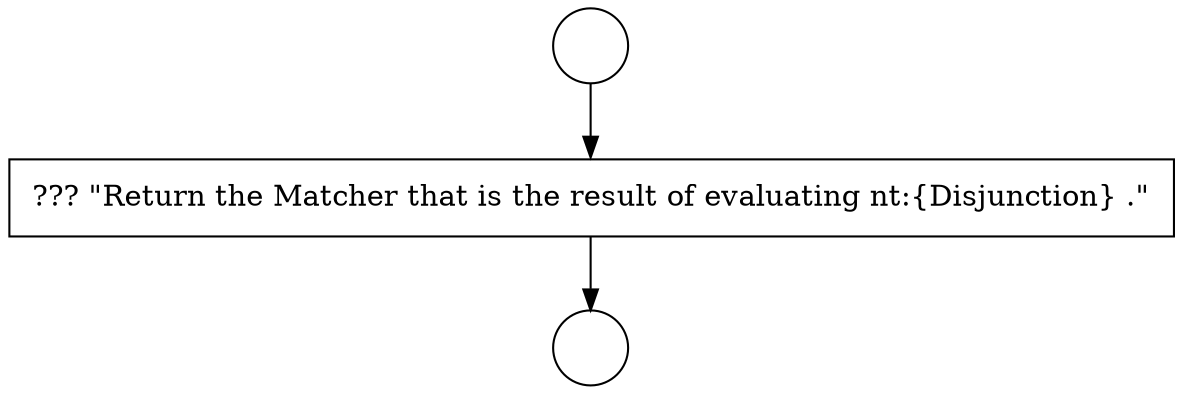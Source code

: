 digraph {
  node12400 [shape=circle label=" " color="black" fillcolor="white" style=filled]
  node12402 [shape=none, margin=0, label=<<font color="black">
    <table border="0" cellborder="1" cellspacing="0" cellpadding="10">
      <tr><td align="left">??? &quot;Return the Matcher that is the result of evaluating nt:{Disjunction} .&quot;</td></tr>
    </table>
  </font>> color="black" fillcolor="white" style=filled]
  node12401 [shape=circle label=" " color="black" fillcolor="white" style=filled]
  node12400 -> node12402 [ color="black"]
  node12402 -> node12401 [ color="black"]
}
